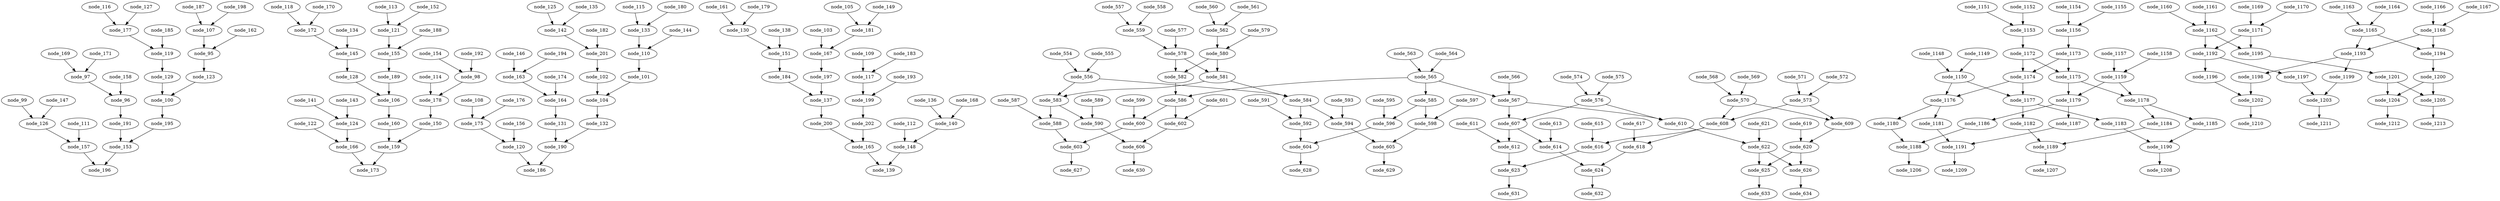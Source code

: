 digraph interpolate_aux_cosine2_cosine1_{
	graph [name=interpolate_aux];
	node_95 -> node_123;
	node_96 -> node_191;
	node_97 -> node_96;
	node_98 -> node_178;
	node_99 -> node_126;
	node_100 -> node_195;
	node_101 -> node_104;
	node_102 -> node_104;
	node_103 -> node_167;
	node_104 -> node_132;
	node_105 -> node_181;
	node_106 -> node_160;
	node_107 -> node_95;
	node_108 -> node_175;
	node_109 -> node_117;
	node_110 -> node_101;
	node_111 -> node_157;
	node_112 -> node_148;
	node_113 -> node_121;
	node_114 -> node_178;
	node_115 -> node_133;
	node_116 -> node_177;
	node_117 -> node_199;
	node_118 -> node_172;
	node_119 -> node_129;
	node_120 -> node_186;
	node_121 -> node_155;
	node_122 -> node_166;
	node_123 -> node_100;
	node_124 -> node_166;
	node_125 -> node_142;
	node_126 -> node_157;
	node_127 -> node_177;
	node_128 -> node_106;
	node_129 -> node_100;
	node_130 -> node_151;
	node_131 -> node_190;
	node_132 -> node_190;
	node_133 -> node_110;
	node_134 -> node_145;
	node_135 -> node_142;
	node_136 -> node_140;
	node_137 -> node_200;
	node_138 -> node_151;
	node_140 -> node_148;
	node_141 -> node_124;
	node_142 -> node_201;
	node_143 -> node_124;
	node_144 -> node_110;
	node_145 -> node_128;
	node_146 -> node_163;
	node_147 -> node_126;
	node_148 -> node_139;
	node_149 -> node_181;
	node_150 -> node_159;
	node_151 -> node_184;
	node_152 -> node_121;
	node_153 -> node_196;
	node_154 -> node_98;
	node_155 -> node_189;
	node_156 -> node_120;
	node_157 -> node_196;
	node_158 -> node_96;
	node_159 -> node_173;
	node_160 -> node_159;
	node_161 -> node_130;
	node_162 -> node_95;
	node_163 -> node_164;
	node_164 -> node_131;
	node_165 -> node_139;
	node_166 -> node_173;
	node_167 -> node_197;
	node_168 -> node_140;
	node_169 -> node_97;
	node_170 -> node_172;
	node_171 -> node_97;
	node_172 -> node_145;
	node_174 -> node_164;
	node_175 -> node_120;
	node_176 -> node_175;
	node_177 -> node_119;
	node_178 -> node_150;
	node_179 -> node_130;
	node_180 -> node_133;
	node_181 -> node_167;
	node_182 -> node_201;
	node_183 -> node_117;
	node_184 -> node_137;
	node_185 -> node_119;
	node_187 -> node_107;
	node_188 -> node_155;
	node_189 -> node_106;
	node_190 -> node_186;
	node_191 -> node_153;
	node_192 -> node_98;
	node_193 -> node_199;
	node_194 -> node_163;
	node_195 -> node_153;
	node_197 -> node_137;
	node_198 -> node_107;
	node_199 -> node_202;
	node_200 -> node_165;
	node_201 -> node_102;
	node_202 -> node_165;

	graph [name=cosine2];
	node_554 -> node_556;
	node_555 -> node_556;
	node_556 -> node_583;
	node_556 -> node_584;
	node_557 -> node_559;
	node_558 -> node_559;
	node_559 -> node_578;
	node_560 -> node_562;
	node_561 -> node_562;
	node_562 -> node_580;
	node_563 -> node_565;
	node_564 -> node_565;
	node_565 -> node_567;
	node_565 -> node_585;
	node_565 -> node_586;
	node_566 -> node_567;
	node_567 -> node_607;
	node_567 -> node_610;
	node_568 -> node_570;
	node_569 -> node_570;
	node_570 -> node_608;
	node_570 -> node_609;
	node_571 -> node_573;
	node_572 -> node_573;
	node_573 -> node_608;
	node_573 -> node_609;
	node_574 -> node_576;
	node_575 -> node_576;
	node_576 -> node_607;
	node_576 -> node_610;
	node_577 -> node_578;
	node_578 -> node_581;
	node_578 -> node_582;
	node_579 -> node_580;
	node_580 -> node_581;
	node_580 -> node_582;
	node_581 -> node_583;
	node_581 -> node_584;
	node_582 -> node_586;
	node_583 -> node_588;
	node_583 -> node_590;
	node_584 -> node_592;
	node_584 -> node_594;
	node_585 -> node_596;
	node_585 -> node_598;
	node_586 -> node_600;
	node_586 -> node_602;
	node_587 -> node_588;
	node_588 -> node_603;
	node_589 -> node_590;
	node_590 -> node_606;
	node_591 -> node_592;
	node_592 -> node_604;
	node_593 -> node_594;
	node_594 -> node_605;
	node_595 -> node_596;
	node_596 -> node_604;
	node_597 -> node_598;
	node_598 -> node_605;
	node_599 -> node_600;
	node_600 -> node_603;
	node_601 -> node_602;
	node_602 -> node_606;
	node_603 -> node_627;
	node_604 -> node_628;
	node_605 -> node_629;
	node_606 -> node_630;
	node_607 -> node_612;
	node_607 -> node_614;
	node_608 -> node_616;
	node_608 -> node_618;
	node_609 -> node_620;
	node_610 -> node_622;
	node_611 -> node_612;
	node_612 -> node_623;
	node_613 -> node_614;
	node_614 -> node_624;
	node_615 -> node_616;
	node_616 -> node_623;
	node_617 -> node_618;
	node_618 -> node_624;
	node_619 -> node_620;
	node_620 -> node_625;
	node_620 -> node_626;
	node_621 -> node_622;
	node_622 -> node_625;
	node_622 -> node_626;
	node_623 -> node_631;
	node_624 -> node_632;
	node_625 -> node_633;
	node_626 -> node_634;

	graph [name=cosine1];
	node_1148 -> node_1150;
	node_1149 -> node_1150;
	node_1150 -> node_1176;
	node_1150 -> node_1177;
	node_1151 -> node_1153;
	node_1152 -> node_1153;
	node_1153 -> node_1172;
	node_1154 -> node_1156;
	node_1155 -> node_1156;
	node_1156 -> node_1173;
	node_1157 -> node_1159;
	node_1158 -> node_1159;
	node_1159 -> node_1178;
	node_1159 -> node_1179;
	node_1160 -> node_1162;
	node_1161 -> node_1162;
	node_1162 -> node_1192;
	node_1162 -> node_1195;
	node_1163 -> node_1165;
	node_1164 -> node_1165;
	node_1165 -> node_1193;
	node_1165 -> node_1194;
	node_1166 -> node_1168;
	node_1167 -> node_1168;
	node_1168 -> node_1193;
	node_1168 -> node_1194;
	node_1169 -> node_1171;
	node_1170 -> node_1171;
	node_1171 -> node_1192;
	node_1171 -> node_1195;
	node_1172 -> node_1174;
	node_1172 -> node_1175;
	node_1173 -> node_1174;
	node_1173 -> node_1175;
	node_1174 -> node_1176;
	node_1174 -> node_1177;
	node_1175 -> node_1178;
	node_1175 -> node_1179;
	node_1176 -> node_1180;
	node_1176 -> node_1181;
	node_1177 -> node_1182;
	node_1177 -> node_1183;
	node_1178 -> node_1184;
	node_1178 -> node_1185;
	node_1179 -> node_1186;
	node_1179 -> node_1187;
	node_1180 -> node_1188;
	node_1181 -> node_1191;
	node_1182 -> node_1189;
	node_1183 -> node_1190;
	node_1184 -> node_1189;
	node_1185 -> node_1190;
	node_1186 -> node_1188;
	node_1187 -> node_1191;
	node_1188 -> node_1206;
	node_1189 -> node_1207;
	node_1190 -> node_1208;
	node_1191 -> node_1209;
	node_1192 -> node_1196;
	node_1192 -> node_1197;
	node_1193 -> node_1198;
	node_1193 -> node_1199;
	node_1194 -> node_1200;
	node_1195 -> node_1201;
	node_1196 -> node_1202;
	node_1197 -> node_1203;
	node_1198 -> node_1202;
	node_1199 -> node_1203;
	node_1200 -> node_1204;
	node_1200 -> node_1205;
	node_1201 -> node_1204;
	node_1201 -> node_1205;
	node_1202 -> node_1210;
	node_1203 -> node_1211;
	node_1204 -> node_1212;
	node_1205 -> node_1213;

}
